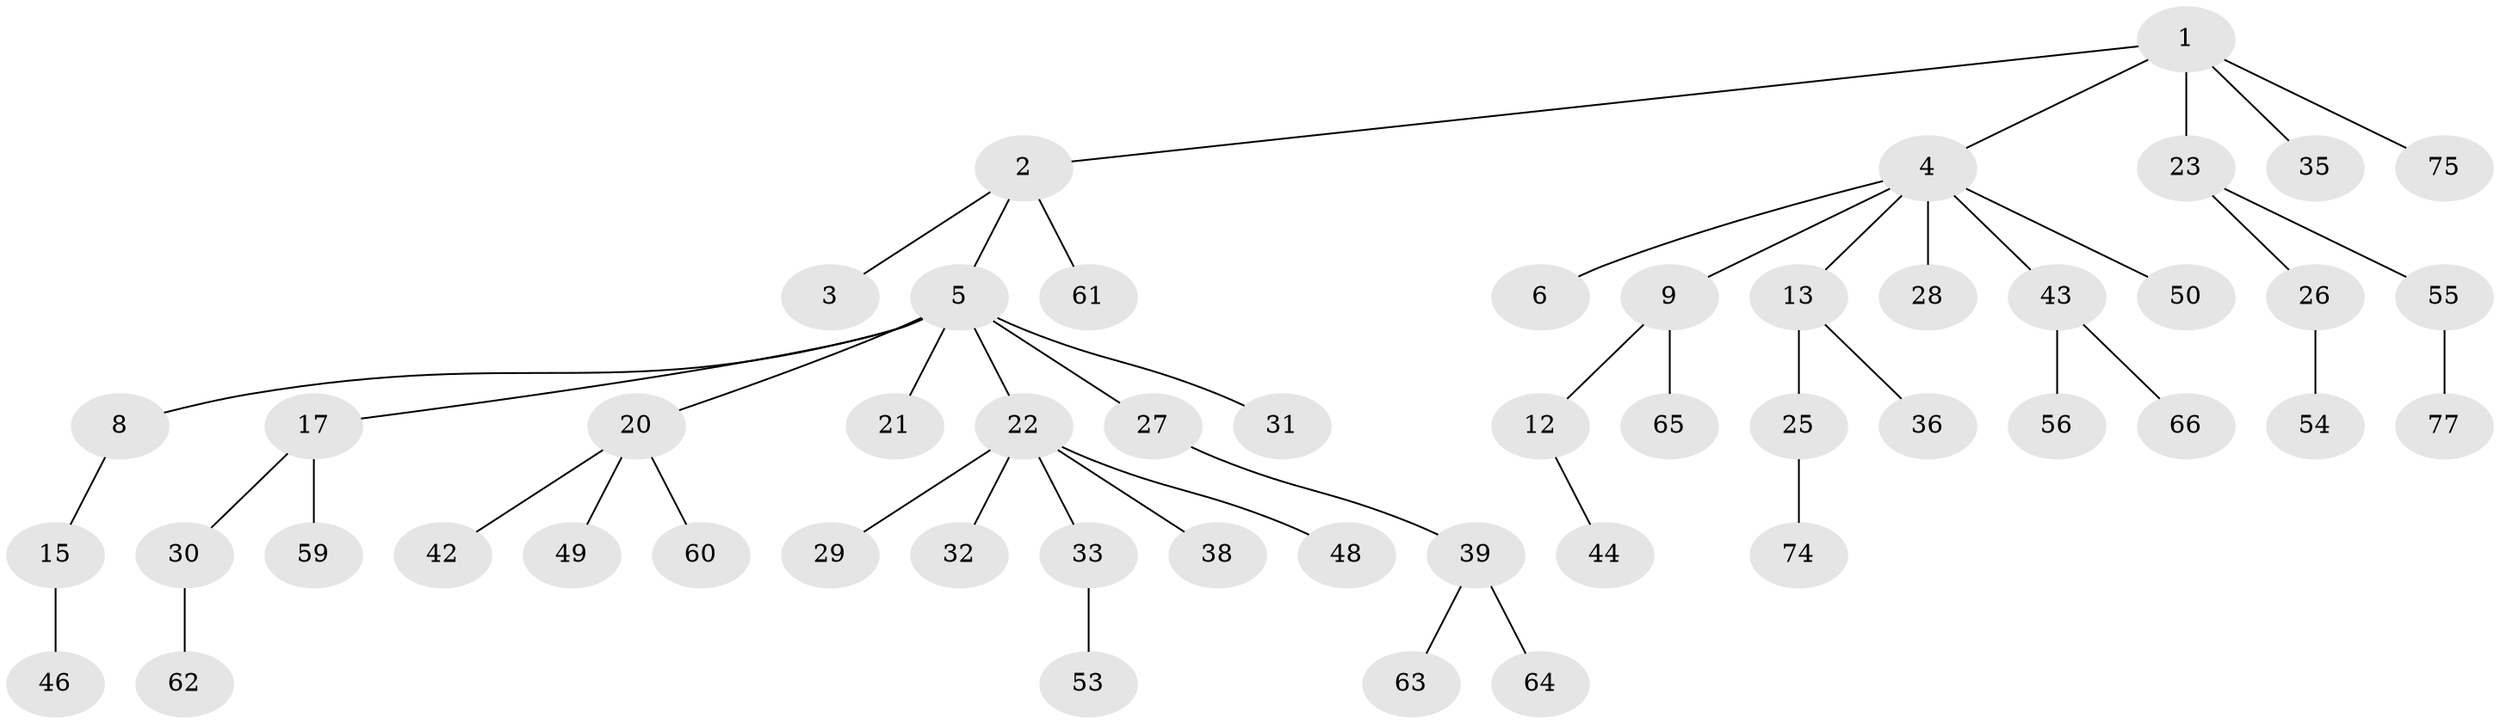 // original degree distribution, {5: 0.025974025974025976, 4: 0.09090909090909091, 2: 0.2597402597402597, 6: 0.025974025974025976, 1: 0.4935064935064935, 3: 0.1038961038961039}
// Generated by graph-tools (version 1.1) at 2025/42/03/06/25 10:42:02]
// undirected, 51 vertices, 50 edges
graph export_dot {
graph [start="1"]
  node [color=gray90,style=filled];
  1 [super="+10"];
  2 [super="+16"];
  3 [super="+7"];
  4 [super="+11"];
  5 [super="+19"];
  6 [super="+14"];
  8;
  9 [super="+47"];
  12 [super="+37"];
  13 [super="+69"];
  15 [super="+41"];
  17 [super="+18"];
  20 [super="+34"];
  21;
  22 [super="+24"];
  23 [super="+71"];
  25 [super="+68"];
  26;
  27;
  28 [super="+57"];
  29 [super="+52"];
  30;
  31;
  32;
  33 [super="+70"];
  35 [super="+72"];
  36 [super="+58"];
  38;
  39 [super="+40"];
  42 [super="+45"];
  43 [super="+67"];
  44;
  46;
  48;
  49;
  50 [super="+51"];
  53;
  54 [super="+73"];
  55;
  56;
  59;
  60;
  61;
  62 [super="+76"];
  63;
  64;
  65;
  66;
  74;
  75;
  77;
  1 -- 2;
  1 -- 4;
  1 -- 23;
  1 -- 35;
  1 -- 75;
  2 -- 3;
  2 -- 5;
  2 -- 61;
  4 -- 6;
  4 -- 9;
  4 -- 13;
  4 -- 50;
  4 -- 43;
  4 -- 28;
  5 -- 8;
  5 -- 17;
  5 -- 20;
  5 -- 22;
  5 -- 21;
  5 -- 27;
  5 -- 31;
  8 -- 15;
  9 -- 12;
  9 -- 65;
  12 -- 44;
  13 -- 25;
  13 -- 36;
  15 -- 46;
  17 -- 59;
  17 -- 30;
  20 -- 42;
  20 -- 49;
  20 -- 60;
  22 -- 29;
  22 -- 32;
  22 -- 33;
  22 -- 48;
  22 -- 38;
  23 -- 26;
  23 -- 55;
  25 -- 74;
  26 -- 54;
  27 -- 39;
  30 -- 62;
  33 -- 53;
  39 -- 63;
  39 -- 64;
  43 -- 56;
  43 -- 66;
  55 -- 77;
}
